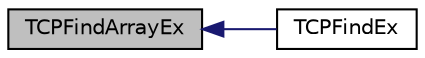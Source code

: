 digraph "TCPFindArrayEx"
{
  edge [fontname="Helvetica",fontsize="10",labelfontname="Helvetica",labelfontsize="10"];
  node [fontname="Helvetica",fontsize="10",shape=record];
  rankdir="LR";
  Node1 [label="TCPFindArrayEx",height=0.2,width=0.4,color="black", fillcolor="grey75", style="filled", fontcolor="black"];
  Node1 -> Node2 [dir="back",color="midnightblue",fontsize="10",style="solid",fontname="Helvetica"];
  Node2 [label="TCPFindEx",height=0.2,width=0.4,color="black", fillcolor="white", style="filled",URL="$_t_c_p_8c.html#ac84010ab6fad0a3b379eb2c9c668f9b7"];
}

